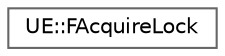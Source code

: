 digraph "Graphical Class Hierarchy"
{
 // INTERACTIVE_SVG=YES
 // LATEX_PDF_SIZE
  bgcolor="transparent";
  edge [fontname=Helvetica,fontsize=10,labelfontname=Helvetica,labelfontsize=10];
  node [fontname=Helvetica,fontsize=10,shape=box,height=0.2,width=0.4];
  rankdir="LR";
  Node0 [id="Node000000",label="UE::FAcquireLock",height=0.2,width=0.4,color="grey40", fillcolor="white", style="filled",URL="$dd/d63/structUE_1_1FAcquireLock.html",tooltip="Use to acquire a lock on construction."];
}
